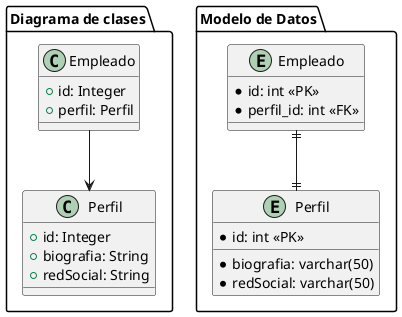 @startuml
package "Diagrama de clases" {
    class Empleado {
        +id: Integer
        +perfil: Perfil
    }

    class Perfil {
        +id: Integer
        +biografia: String
        +redSocial: String
    }

    Empleado --> Perfil
}
package "Modelo de Datos" {
    entity "Empleado" as empleado {
        *id: int <<PK>>
        *perfil_id: int <<FK>>
    }

    entity "Perfil" as perfil {
        *id: int <<PK>>
        *biografia: varchar(50)
        *redSocial: varchar(50)
    }

    empleado ||--|| perfil

}
@enduml

